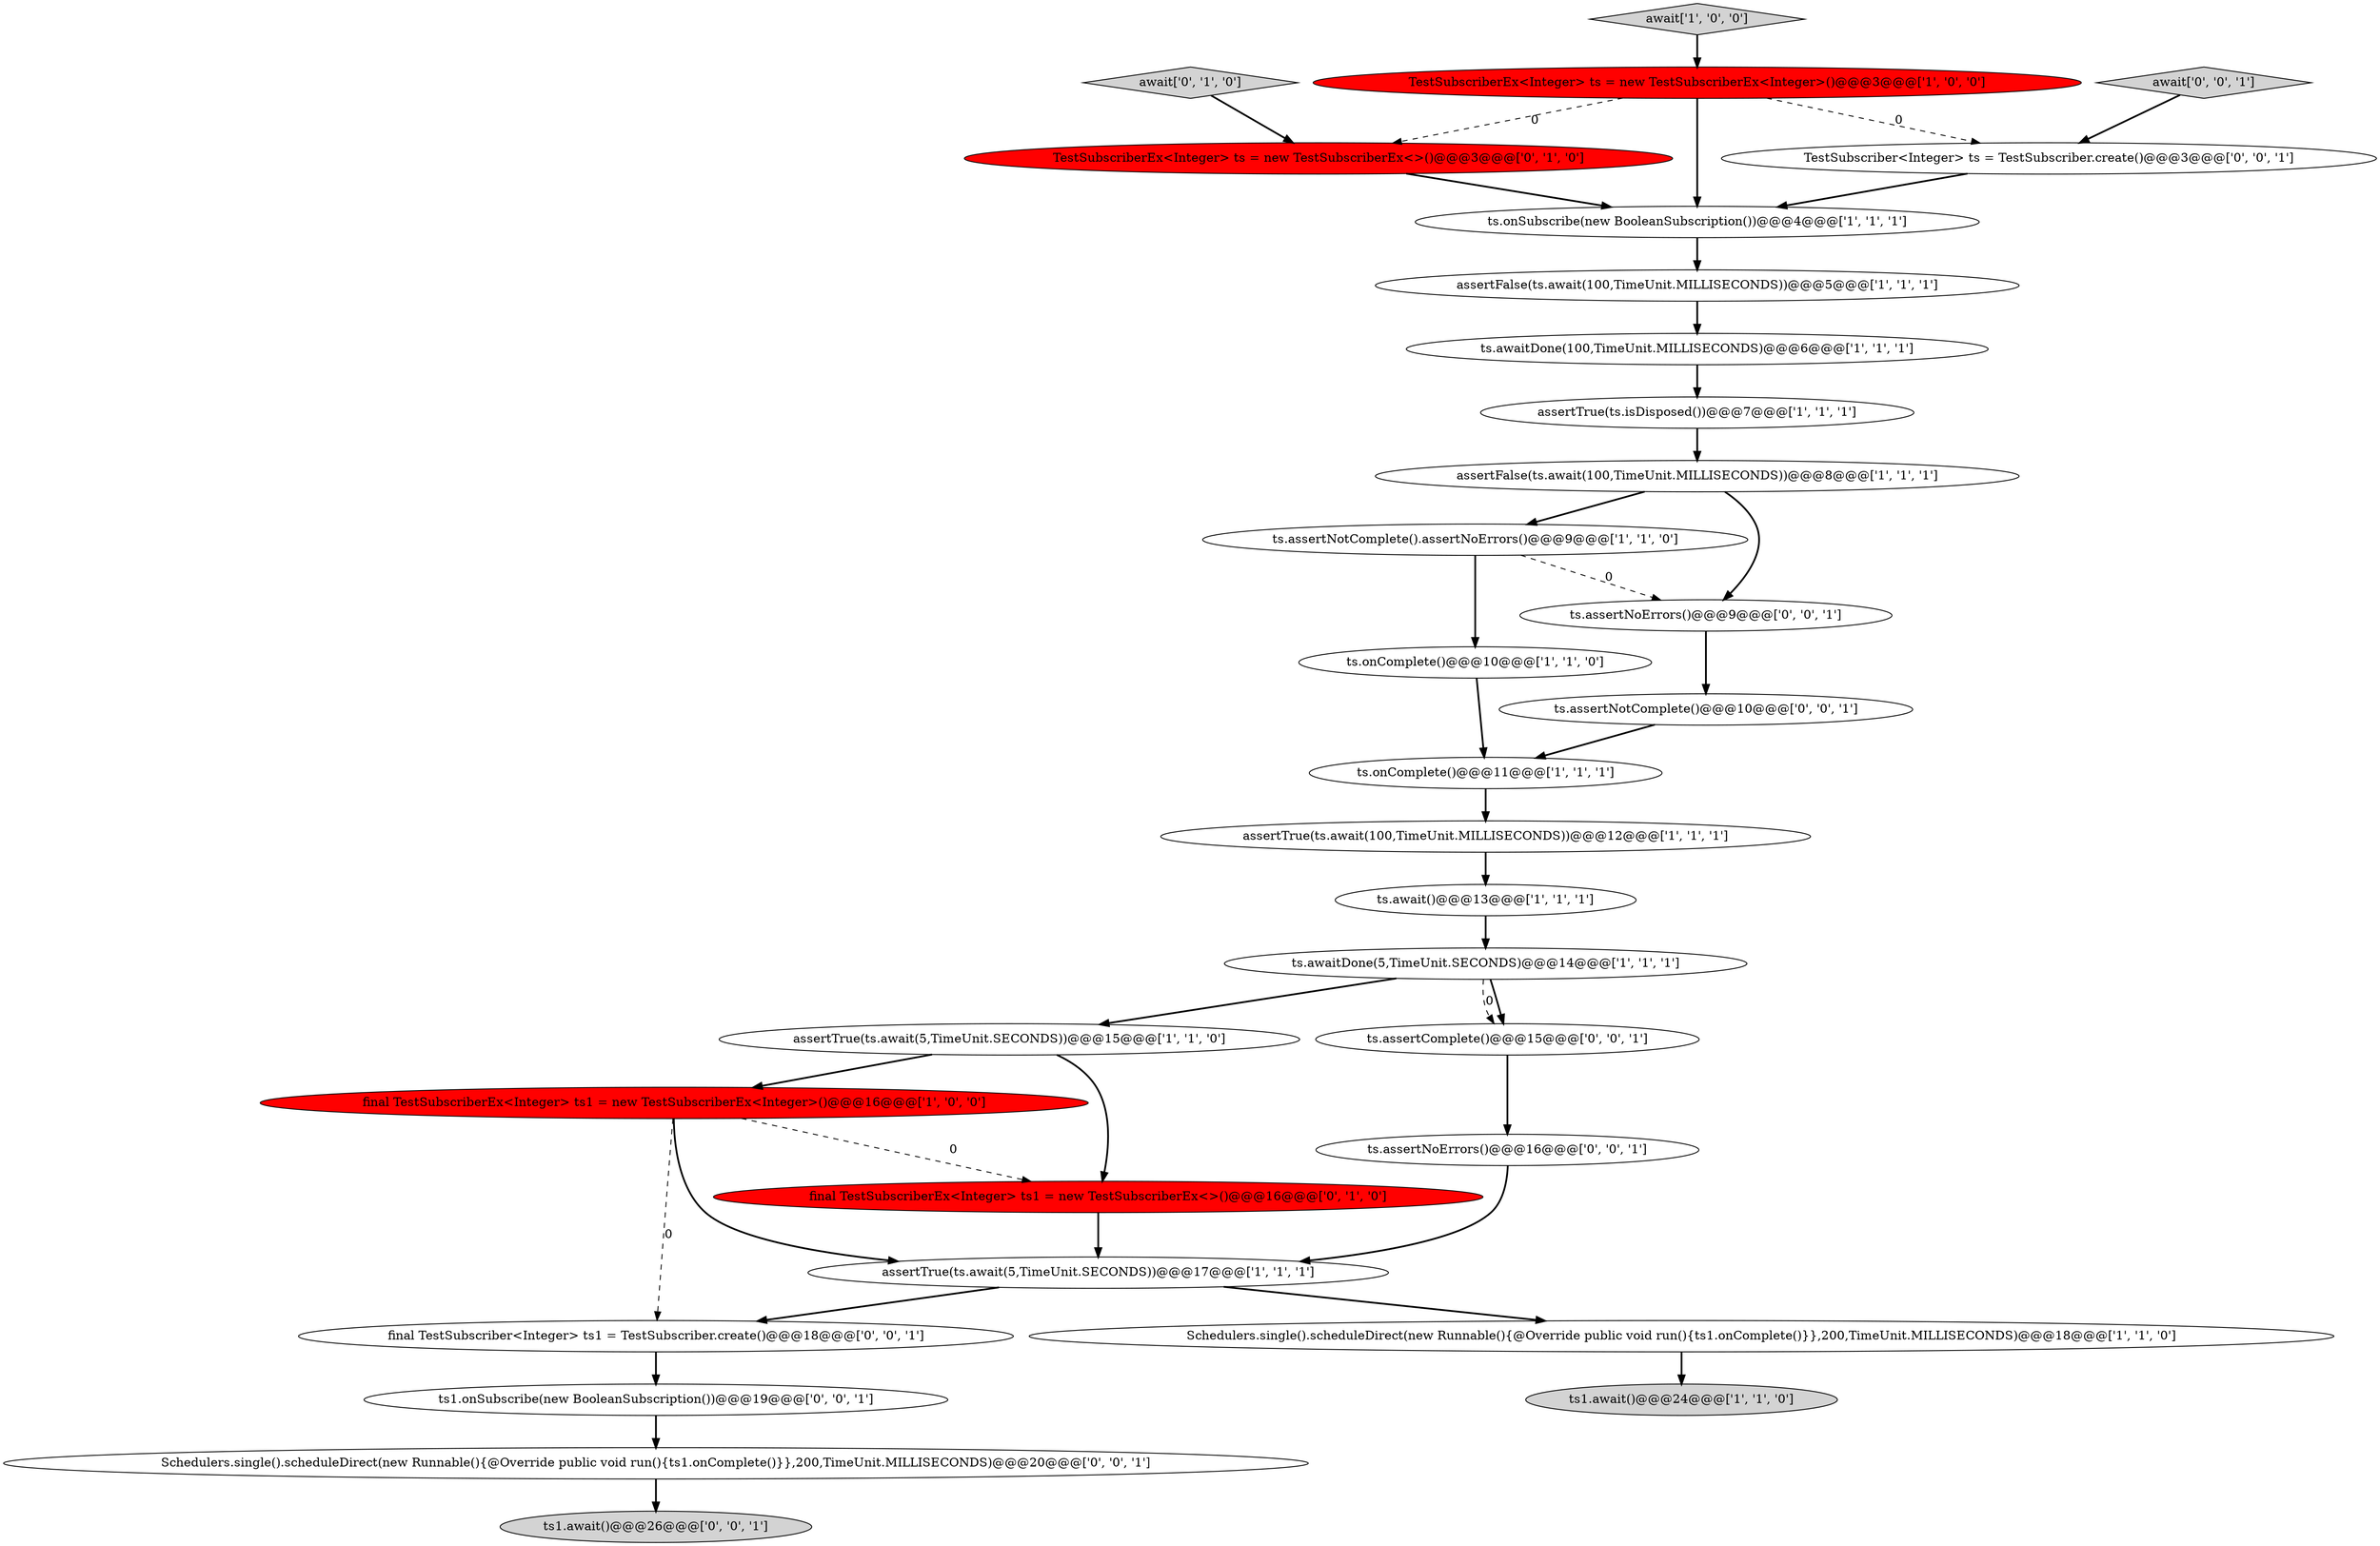 digraph {
19 [style = filled, label = "await['0', '1', '0']", fillcolor = lightgray, shape = diamond image = "AAA0AAABBB2BBB"];
30 [style = filled, label = "ts.assertNotComplete()@@@10@@@['0', '0', '1']", fillcolor = white, shape = ellipse image = "AAA0AAABBB3BBB"];
2 [style = filled, label = "ts1.await()@@@24@@@['1', '1', '0']", fillcolor = lightgray, shape = ellipse image = "AAA0AAABBB1BBB"];
11 [style = filled, label = "assertFalse(ts.await(100,TimeUnit.MILLISECONDS))@@@5@@@['1', '1', '1']", fillcolor = white, shape = ellipse image = "AAA0AAABBB1BBB"];
3 [style = filled, label = "assertTrue(ts.isDisposed())@@@7@@@['1', '1', '1']", fillcolor = white, shape = ellipse image = "AAA0AAABBB1BBB"];
10 [style = filled, label = "await['1', '0', '0']", fillcolor = lightgray, shape = diamond image = "AAA0AAABBB1BBB"];
16 [style = filled, label = "final TestSubscriberEx<Integer> ts1 = new TestSubscriberEx<Integer>()@@@16@@@['1', '0', '0']", fillcolor = red, shape = ellipse image = "AAA1AAABBB1BBB"];
5 [style = filled, label = "ts.awaitDone(5,TimeUnit.SECONDS)@@@14@@@['1', '1', '1']", fillcolor = white, shape = ellipse image = "AAA0AAABBB1BBB"];
28 [style = filled, label = "ts.assertNoErrors()@@@16@@@['0', '0', '1']", fillcolor = white, shape = ellipse image = "AAA0AAABBB3BBB"];
14 [style = filled, label = "ts.onSubscribe(new BooleanSubscription())@@@4@@@['1', '1', '1']", fillcolor = white, shape = ellipse image = "AAA0AAABBB1BBB"];
15 [style = filled, label = "ts.await()@@@13@@@['1', '1', '1']", fillcolor = white, shape = ellipse image = "AAA0AAABBB1BBB"];
20 [style = filled, label = "TestSubscriberEx<Integer> ts = new TestSubscriberEx<>()@@@3@@@['0', '1', '0']", fillcolor = red, shape = ellipse image = "AAA1AAABBB2BBB"];
6 [style = filled, label = "ts.onComplete()@@@10@@@['1', '1', '0']", fillcolor = white, shape = ellipse image = "AAA0AAABBB1BBB"];
24 [style = filled, label = "Schedulers.single().scheduleDirect(new Runnable(){@Override public void run(){ts1.onComplete()}},200,TimeUnit.MILLISECONDS)@@@20@@@['0', '0', '1']", fillcolor = white, shape = ellipse image = "AAA0AAABBB3BBB"];
18 [style = filled, label = "final TestSubscriberEx<Integer> ts1 = new TestSubscriberEx<>()@@@16@@@['0', '1', '0']", fillcolor = red, shape = ellipse image = "AAA1AAABBB2BBB"];
7 [style = filled, label = "ts.assertNotComplete().assertNoErrors()@@@9@@@['1', '1', '0']", fillcolor = white, shape = ellipse image = "AAA0AAABBB1BBB"];
29 [style = filled, label = "TestSubscriber<Integer> ts = TestSubscriber.create()@@@3@@@['0', '0', '1']", fillcolor = white, shape = ellipse image = "AAA0AAABBB3BBB"];
26 [style = filled, label = "final TestSubscriber<Integer> ts1 = TestSubscriber.create()@@@18@@@['0', '0', '1']", fillcolor = white, shape = ellipse image = "AAA0AAABBB3BBB"];
0 [style = filled, label = "assertTrue(ts.await(5,TimeUnit.SECONDS))@@@15@@@['1', '1', '0']", fillcolor = white, shape = ellipse image = "AAA0AAABBB1BBB"];
17 [style = filled, label = "TestSubscriberEx<Integer> ts = new TestSubscriberEx<Integer>()@@@3@@@['1', '0', '0']", fillcolor = red, shape = ellipse image = "AAA1AAABBB1BBB"];
27 [style = filled, label = "await['0', '0', '1']", fillcolor = lightgray, shape = diamond image = "AAA0AAABBB3BBB"];
13 [style = filled, label = "assertTrue(ts.await(5,TimeUnit.SECONDS))@@@17@@@['1', '1', '1']", fillcolor = white, shape = ellipse image = "AAA0AAABBB1BBB"];
1 [style = filled, label = "ts.awaitDone(100,TimeUnit.MILLISECONDS)@@@6@@@['1', '1', '1']", fillcolor = white, shape = ellipse image = "AAA0AAABBB1BBB"];
4 [style = filled, label = "ts.onComplete()@@@11@@@['1', '1', '1']", fillcolor = white, shape = ellipse image = "AAA0AAABBB1BBB"];
8 [style = filled, label = "assertFalse(ts.await(100,TimeUnit.MILLISECONDS))@@@8@@@['1', '1', '1']", fillcolor = white, shape = ellipse image = "AAA0AAABBB1BBB"];
12 [style = filled, label = "assertTrue(ts.await(100,TimeUnit.MILLISECONDS))@@@12@@@['1', '1', '1']", fillcolor = white, shape = ellipse image = "AAA0AAABBB1BBB"];
9 [style = filled, label = "Schedulers.single().scheduleDirect(new Runnable(){@Override public void run(){ts1.onComplete()}},200,TimeUnit.MILLISECONDS)@@@18@@@['1', '1', '0']", fillcolor = white, shape = ellipse image = "AAA0AAABBB1BBB"];
23 [style = filled, label = "ts.assertNoErrors()@@@9@@@['0', '0', '1']", fillcolor = white, shape = ellipse image = "AAA0AAABBB3BBB"];
25 [style = filled, label = "ts1.await()@@@26@@@['0', '0', '1']", fillcolor = lightgray, shape = ellipse image = "AAA0AAABBB3BBB"];
21 [style = filled, label = "ts.assertComplete()@@@15@@@['0', '0', '1']", fillcolor = white, shape = ellipse image = "AAA0AAABBB3BBB"];
22 [style = filled, label = "ts1.onSubscribe(new BooleanSubscription())@@@19@@@['0', '0', '1']", fillcolor = white, shape = ellipse image = "AAA0AAABBB3BBB"];
0->16 [style = bold, label=""];
16->13 [style = bold, label=""];
7->23 [style = dashed, label="0"];
23->30 [style = bold, label=""];
8->23 [style = bold, label=""];
11->1 [style = bold, label=""];
9->2 [style = bold, label=""];
19->20 [style = bold, label=""];
12->15 [style = bold, label=""];
1->3 [style = bold, label=""];
28->13 [style = bold, label=""];
10->17 [style = bold, label=""];
20->14 [style = bold, label=""];
16->18 [style = dashed, label="0"];
17->29 [style = dashed, label="0"];
15->5 [style = bold, label=""];
8->7 [style = bold, label=""];
21->28 [style = bold, label=""];
26->22 [style = bold, label=""];
16->26 [style = dashed, label="0"];
5->21 [style = bold, label=""];
6->4 [style = bold, label=""];
17->20 [style = dashed, label="0"];
5->0 [style = bold, label=""];
17->14 [style = bold, label=""];
13->26 [style = bold, label=""];
30->4 [style = bold, label=""];
24->25 [style = bold, label=""];
3->8 [style = bold, label=""];
7->6 [style = bold, label=""];
29->14 [style = bold, label=""];
18->13 [style = bold, label=""];
5->21 [style = dashed, label="0"];
4->12 [style = bold, label=""];
0->18 [style = bold, label=""];
13->9 [style = bold, label=""];
22->24 [style = bold, label=""];
27->29 [style = bold, label=""];
14->11 [style = bold, label=""];
}
